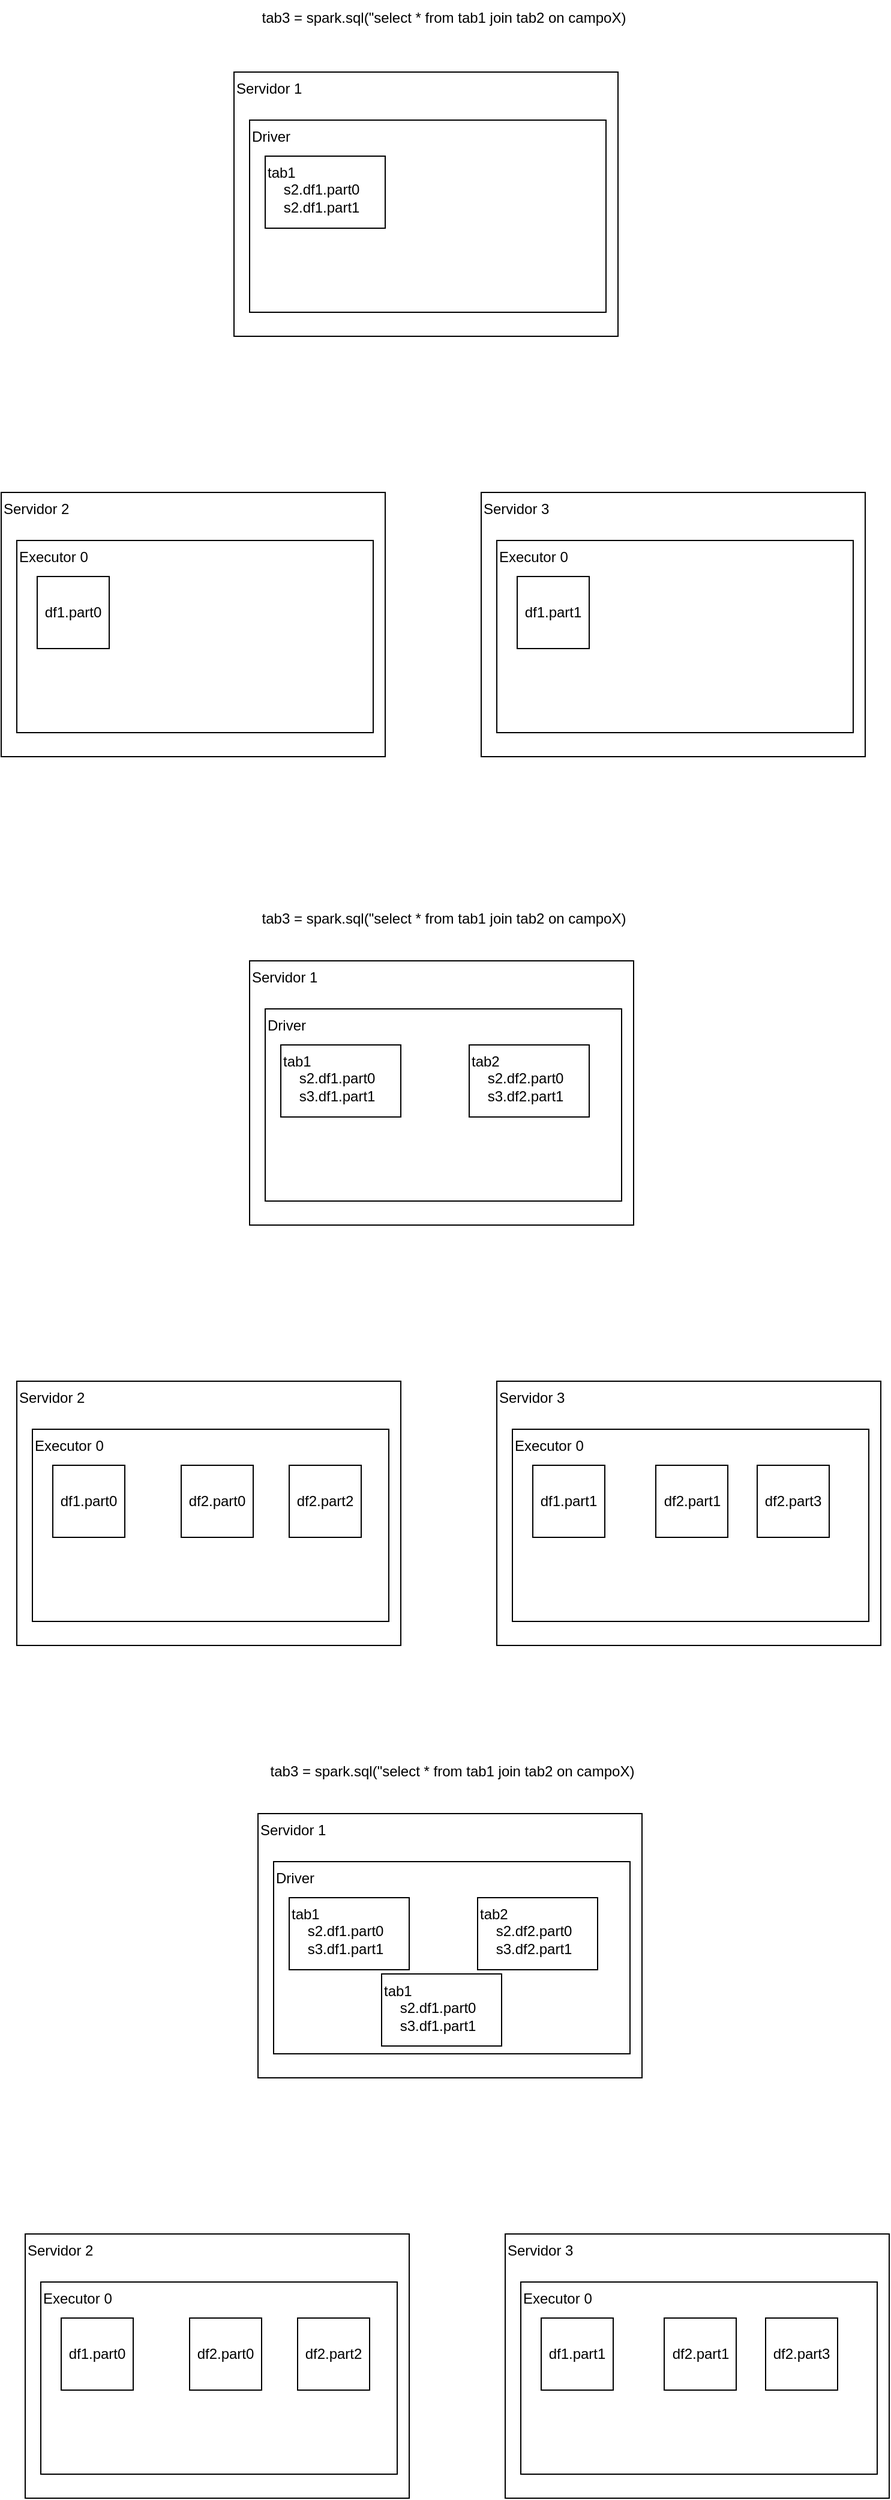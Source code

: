 <mxfile version="17.2.1" type="github">
  <diagram id="_XrspDm4CT6pKrm3N8ds" name="Page-1">
    <mxGraphModel dx="1422" dy="762" grid="1" gridSize="10" guides="1" tooltips="1" connect="1" arrows="1" fold="1" page="1" pageScale="1" pageWidth="827" pageHeight="1169" math="0" shadow="0">
      <root>
        <mxCell id="0" />
        <mxCell id="1" parent="0" />
        <mxCell id="gP4Qixjct3OQD2GkQfFc-8" value="Servidor 2" style="rounded=0;whiteSpace=wrap;html=1;verticalAlign=top;align=left;" vertex="1" parent="1">
          <mxGeometry x="60" y="460" width="320" height="220" as="geometry" />
        </mxCell>
        <mxCell id="gP4Qixjct3OQD2GkQfFc-9" value="Executor 0" style="rounded=0;whiteSpace=wrap;html=1;align=left;verticalAlign=top;" vertex="1" parent="1">
          <mxGeometry x="73" y="500" width="297" height="160" as="geometry" />
        </mxCell>
        <mxCell id="gP4Qixjct3OQD2GkQfFc-27" value="Servidor 1" style="rounded=0;whiteSpace=wrap;html=1;verticalAlign=top;align=left;" vertex="1" parent="1">
          <mxGeometry x="254" y="110" width="320" height="220" as="geometry" />
        </mxCell>
        <mxCell id="gP4Qixjct3OQD2GkQfFc-28" value="Driver" style="rounded=0;whiteSpace=wrap;html=1;align=left;verticalAlign=top;" vertex="1" parent="1">
          <mxGeometry x="267" y="150" width="297" height="160" as="geometry" />
        </mxCell>
        <mxCell id="gP4Qixjct3OQD2GkQfFc-29" value="Servidor 3" style="rounded=0;whiteSpace=wrap;html=1;verticalAlign=top;align=left;" vertex="1" parent="1">
          <mxGeometry x="460" y="460" width="320" height="220" as="geometry" />
        </mxCell>
        <mxCell id="gP4Qixjct3OQD2GkQfFc-30" value="Executor 0" style="rounded=0;whiteSpace=wrap;html=1;align=left;verticalAlign=top;" vertex="1" parent="1">
          <mxGeometry x="473" y="500" width="297" height="160" as="geometry" />
        </mxCell>
        <mxCell id="gP4Qixjct3OQD2GkQfFc-32" value="tab1&lt;br&gt;&amp;nbsp; &amp;nbsp; s2.df1.part0&lt;br&gt;&amp;nbsp; &amp;nbsp; s2.df1.part1" style="rounded=0;whiteSpace=wrap;html=1;align=left;verticalAlign=top;" vertex="1" parent="1">
          <mxGeometry x="280" y="180" width="100" height="60" as="geometry" />
        </mxCell>
        <mxCell id="gP4Qixjct3OQD2GkQfFc-33" value="df1.part0" style="rounded=0;whiteSpace=wrap;html=1;" vertex="1" parent="1">
          <mxGeometry x="90" y="530" width="60" height="60" as="geometry" />
        </mxCell>
        <mxCell id="gP4Qixjct3OQD2GkQfFc-34" value="df1.part1" style="rounded=0;whiteSpace=wrap;html=1;" vertex="1" parent="1">
          <mxGeometry x="490" y="530" width="60" height="60" as="geometry" />
        </mxCell>
        <mxCell id="gP4Qixjct3OQD2GkQfFc-35" value="Servidor 2" style="rounded=0;whiteSpace=wrap;html=1;verticalAlign=top;align=left;" vertex="1" parent="1">
          <mxGeometry x="73" y="1200" width="320" height="220" as="geometry" />
        </mxCell>
        <mxCell id="gP4Qixjct3OQD2GkQfFc-36" value="Executor 0" style="rounded=0;whiteSpace=wrap;html=1;align=left;verticalAlign=top;" vertex="1" parent="1">
          <mxGeometry x="86" y="1240" width="297" height="160" as="geometry" />
        </mxCell>
        <mxCell id="gP4Qixjct3OQD2GkQfFc-37" value="Servidor 1" style="rounded=0;whiteSpace=wrap;html=1;verticalAlign=top;align=left;" vertex="1" parent="1">
          <mxGeometry x="267" y="850" width="320" height="220" as="geometry" />
        </mxCell>
        <mxCell id="gP4Qixjct3OQD2GkQfFc-38" value="Driver" style="rounded=0;whiteSpace=wrap;html=1;align=left;verticalAlign=top;" vertex="1" parent="1">
          <mxGeometry x="280" y="890" width="297" height="160" as="geometry" />
        </mxCell>
        <mxCell id="gP4Qixjct3OQD2GkQfFc-39" value="Servidor 3" style="rounded=0;whiteSpace=wrap;html=1;verticalAlign=top;align=left;" vertex="1" parent="1">
          <mxGeometry x="473" y="1200" width="320" height="220" as="geometry" />
        </mxCell>
        <mxCell id="gP4Qixjct3OQD2GkQfFc-40" value="Executor 0" style="rounded=0;whiteSpace=wrap;html=1;align=left;verticalAlign=top;" vertex="1" parent="1">
          <mxGeometry x="486" y="1240" width="297" height="160" as="geometry" />
        </mxCell>
        <mxCell id="gP4Qixjct3OQD2GkQfFc-42" value="tab1&lt;br&gt;&amp;nbsp; &amp;nbsp; s2.df1.part0&lt;br&gt;&amp;nbsp; &amp;nbsp; s3.df1.part1" style="rounded=0;whiteSpace=wrap;html=1;align=left;verticalAlign=top;" vertex="1" parent="1">
          <mxGeometry x="293" y="920" width="100" height="60" as="geometry" />
        </mxCell>
        <mxCell id="gP4Qixjct3OQD2GkQfFc-43" value="df1.part0" style="rounded=0;whiteSpace=wrap;html=1;" vertex="1" parent="1">
          <mxGeometry x="103" y="1270" width="60" height="60" as="geometry" />
        </mxCell>
        <mxCell id="gP4Qixjct3OQD2GkQfFc-44" value="df1.part1" style="rounded=0;whiteSpace=wrap;html=1;" vertex="1" parent="1">
          <mxGeometry x="503" y="1270" width="60" height="60" as="geometry" />
        </mxCell>
        <mxCell id="gP4Qixjct3OQD2GkQfFc-45" value="tab2&lt;br&gt;&amp;nbsp; &amp;nbsp; s2.df2.part0&lt;br&gt;&amp;nbsp; &amp;nbsp; s3.df2.part1" style="rounded=0;whiteSpace=wrap;html=1;align=left;verticalAlign=top;" vertex="1" parent="1">
          <mxGeometry x="450" y="920" width="100" height="60" as="geometry" />
        </mxCell>
        <mxCell id="gP4Qixjct3OQD2GkQfFc-46" value="df2.part0" style="rounded=0;whiteSpace=wrap;html=1;" vertex="1" parent="1">
          <mxGeometry x="210" y="1270" width="60" height="60" as="geometry" />
        </mxCell>
        <mxCell id="gP4Qixjct3OQD2GkQfFc-47" value="df2.part1" style="rounded=0;whiteSpace=wrap;html=1;" vertex="1" parent="1">
          <mxGeometry x="605.5" y="1270" width="60" height="60" as="geometry" />
        </mxCell>
        <mxCell id="gP4Qixjct3OQD2GkQfFc-48" value="df2.part2" style="rounded=0;whiteSpace=wrap;html=1;" vertex="1" parent="1">
          <mxGeometry x="300" y="1270" width="60" height="60" as="geometry" />
        </mxCell>
        <mxCell id="gP4Qixjct3OQD2GkQfFc-49" value="df2.part3" style="rounded=0;whiteSpace=wrap;html=1;" vertex="1" parent="1">
          <mxGeometry x="690" y="1270" width="60" height="60" as="geometry" />
        </mxCell>
        <mxCell id="gP4Qixjct3OQD2GkQfFc-50" value="Servidor 2" style="rounded=0;whiteSpace=wrap;html=1;verticalAlign=top;align=left;" vertex="1" parent="1">
          <mxGeometry x="80" y="1910" width="320" height="220" as="geometry" />
        </mxCell>
        <mxCell id="gP4Qixjct3OQD2GkQfFc-51" value="Executor 0" style="rounded=0;whiteSpace=wrap;html=1;align=left;verticalAlign=top;" vertex="1" parent="1">
          <mxGeometry x="93" y="1950" width="297" height="160" as="geometry" />
        </mxCell>
        <mxCell id="gP4Qixjct3OQD2GkQfFc-52" value="Servidor 1" style="rounded=0;whiteSpace=wrap;html=1;verticalAlign=top;align=left;" vertex="1" parent="1">
          <mxGeometry x="274" y="1560" width="320" height="220" as="geometry" />
        </mxCell>
        <mxCell id="gP4Qixjct3OQD2GkQfFc-53" value="Driver" style="rounded=0;whiteSpace=wrap;html=1;align=left;verticalAlign=top;" vertex="1" parent="1">
          <mxGeometry x="287" y="1600" width="297" height="160" as="geometry" />
        </mxCell>
        <mxCell id="gP4Qixjct3OQD2GkQfFc-54" value="Servidor 3" style="rounded=0;whiteSpace=wrap;html=1;verticalAlign=top;align=left;" vertex="1" parent="1">
          <mxGeometry x="480" y="1910" width="320" height="220" as="geometry" />
        </mxCell>
        <mxCell id="gP4Qixjct3OQD2GkQfFc-55" value="Executor 0" style="rounded=0;whiteSpace=wrap;html=1;align=left;verticalAlign=top;" vertex="1" parent="1">
          <mxGeometry x="493" y="1950" width="297" height="160" as="geometry" />
        </mxCell>
        <mxCell id="gP4Qixjct3OQD2GkQfFc-56" value="tab3 = spark.sql(&quot;select * from tab1 join tab2 on campoX)" style="text;html=1;strokeColor=none;fillColor=none;align=center;verticalAlign=middle;whiteSpace=wrap;rounded=0;" vertex="1" parent="1">
          <mxGeometry x="185.5" y="1510" width="500" height="30" as="geometry" />
        </mxCell>
        <mxCell id="gP4Qixjct3OQD2GkQfFc-57" value="tab1&lt;br&gt;&amp;nbsp; &amp;nbsp; s2.df1.part0&lt;br&gt;&amp;nbsp; &amp;nbsp; s3.df1.part1" style="rounded=0;whiteSpace=wrap;html=1;align=left;verticalAlign=top;" vertex="1" parent="1">
          <mxGeometry x="300" y="1630" width="100" height="60" as="geometry" />
        </mxCell>
        <mxCell id="gP4Qixjct3OQD2GkQfFc-58" value="df1.part0" style="rounded=0;whiteSpace=wrap;html=1;" vertex="1" parent="1">
          <mxGeometry x="110" y="1980" width="60" height="60" as="geometry" />
        </mxCell>
        <mxCell id="gP4Qixjct3OQD2GkQfFc-59" value="df1.part1" style="rounded=0;whiteSpace=wrap;html=1;" vertex="1" parent="1">
          <mxGeometry x="510" y="1980" width="60" height="60" as="geometry" />
        </mxCell>
        <mxCell id="gP4Qixjct3OQD2GkQfFc-60" value="tab2&lt;br&gt;&amp;nbsp; &amp;nbsp; s2.df2.part0&lt;br&gt;&amp;nbsp; &amp;nbsp; s3.df2.part1" style="rounded=0;whiteSpace=wrap;html=1;align=left;verticalAlign=top;" vertex="1" parent="1">
          <mxGeometry x="457" y="1630" width="100" height="60" as="geometry" />
        </mxCell>
        <mxCell id="gP4Qixjct3OQD2GkQfFc-61" value="df2.part0" style="rounded=0;whiteSpace=wrap;html=1;" vertex="1" parent="1">
          <mxGeometry x="217" y="1980" width="60" height="60" as="geometry" />
        </mxCell>
        <mxCell id="gP4Qixjct3OQD2GkQfFc-62" value="df2.part1" style="rounded=0;whiteSpace=wrap;html=1;" vertex="1" parent="1">
          <mxGeometry x="612.5" y="1980" width="60" height="60" as="geometry" />
        </mxCell>
        <mxCell id="gP4Qixjct3OQD2GkQfFc-63" value="df2.part2" style="rounded=0;whiteSpace=wrap;html=1;" vertex="1" parent="1">
          <mxGeometry x="307" y="1980" width="60" height="60" as="geometry" />
        </mxCell>
        <mxCell id="gP4Qixjct3OQD2GkQfFc-64" value="df2.part3" style="rounded=0;whiteSpace=wrap;html=1;" vertex="1" parent="1">
          <mxGeometry x="697" y="1980" width="60" height="60" as="geometry" />
        </mxCell>
        <mxCell id="gP4Qixjct3OQD2GkQfFc-65" value="tab1&lt;br&gt;&amp;nbsp; &amp;nbsp; s2.df1.part0&lt;br&gt;&amp;nbsp; &amp;nbsp; s3.df1.part1" style="rounded=0;whiteSpace=wrap;html=1;align=left;verticalAlign=top;" vertex="1" parent="1">
          <mxGeometry x="377" y="1693.5" width="100" height="60" as="geometry" />
        </mxCell>
        <mxCell id="gP4Qixjct3OQD2GkQfFc-67" value="tab3 = spark.sql(&quot;select * from tab1 join tab2 on campoX)" style="text;html=1;strokeColor=none;fillColor=none;align=center;verticalAlign=middle;whiteSpace=wrap;rounded=0;" vertex="1" parent="1">
          <mxGeometry x="178.5" y="800" width="500" height="30" as="geometry" />
        </mxCell>
        <mxCell id="gP4Qixjct3OQD2GkQfFc-68" value="tab3 = spark.sql(&quot;select * from tab1 join tab2 on campoX)" style="text;html=1;strokeColor=none;fillColor=none;align=center;verticalAlign=middle;whiteSpace=wrap;rounded=0;" vertex="1" parent="1">
          <mxGeometry x="178.5" y="50" width="500" height="30" as="geometry" />
        </mxCell>
      </root>
    </mxGraphModel>
  </diagram>
</mxfile>

